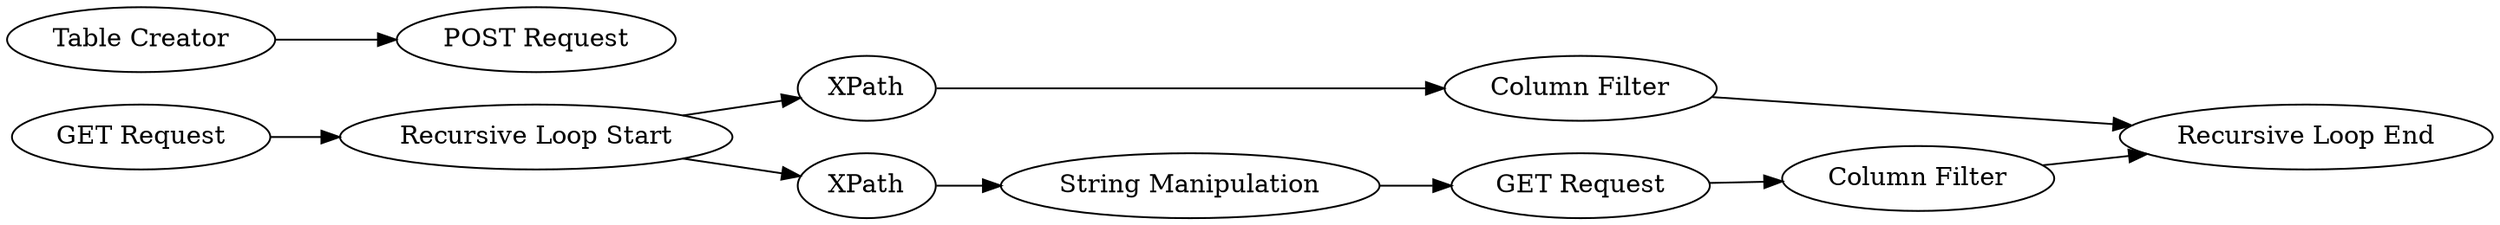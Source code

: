 digraph {
	"-5019078319450404443_9" [label="Recursive Loop End"]
	"-5019078319450404443_13" [label="Column Filter"]
	"-5019078319450404443_3" [label="Table Creator"]
	"-5019078319450404443_1" [label="POST Request"]
	"-5019078319450404443_11" [label=XPath]
	"-5019078319450404443_6" [label=XPath]
	"-5019078319450404443_4" [label="GET Request"]
	"-5019078319450404443_12" [label="Column Filter"]
	"-5019078319450404443_7" [label="String Manipulation"]
	"-5019078319450404443_10" [label="GET Request"]
	"-5019078319450404443_8" [label="Recursive Loop Start"]
	"-5019078319450404443_3" -> "-5019078319450404443_1"
	"-5019078319450404443_10" -> "-5019078319450404443_8"
	"-5019078319450404443_4" -> "-5019078319450404443_13"
	"-5019078319450404443_11" -> "-5019078319450404443_12"
	"-5019078319450404443_8" -> "-5019078319450404443_11"
	"-5019078319450404443_13" -> "-5019078319450404443_9"
	"-5019078319450404443_8" -> "-5019078319450404443_6"
	"-5019078319450404443_7" -> "-5019078319450404443_4"
	"-5019078319450404443_6" -> "-5019078319450404443_7"
	"-5019078319450404443_12" -> "-5019078319450404443_9"
	rankdir=LR
}
